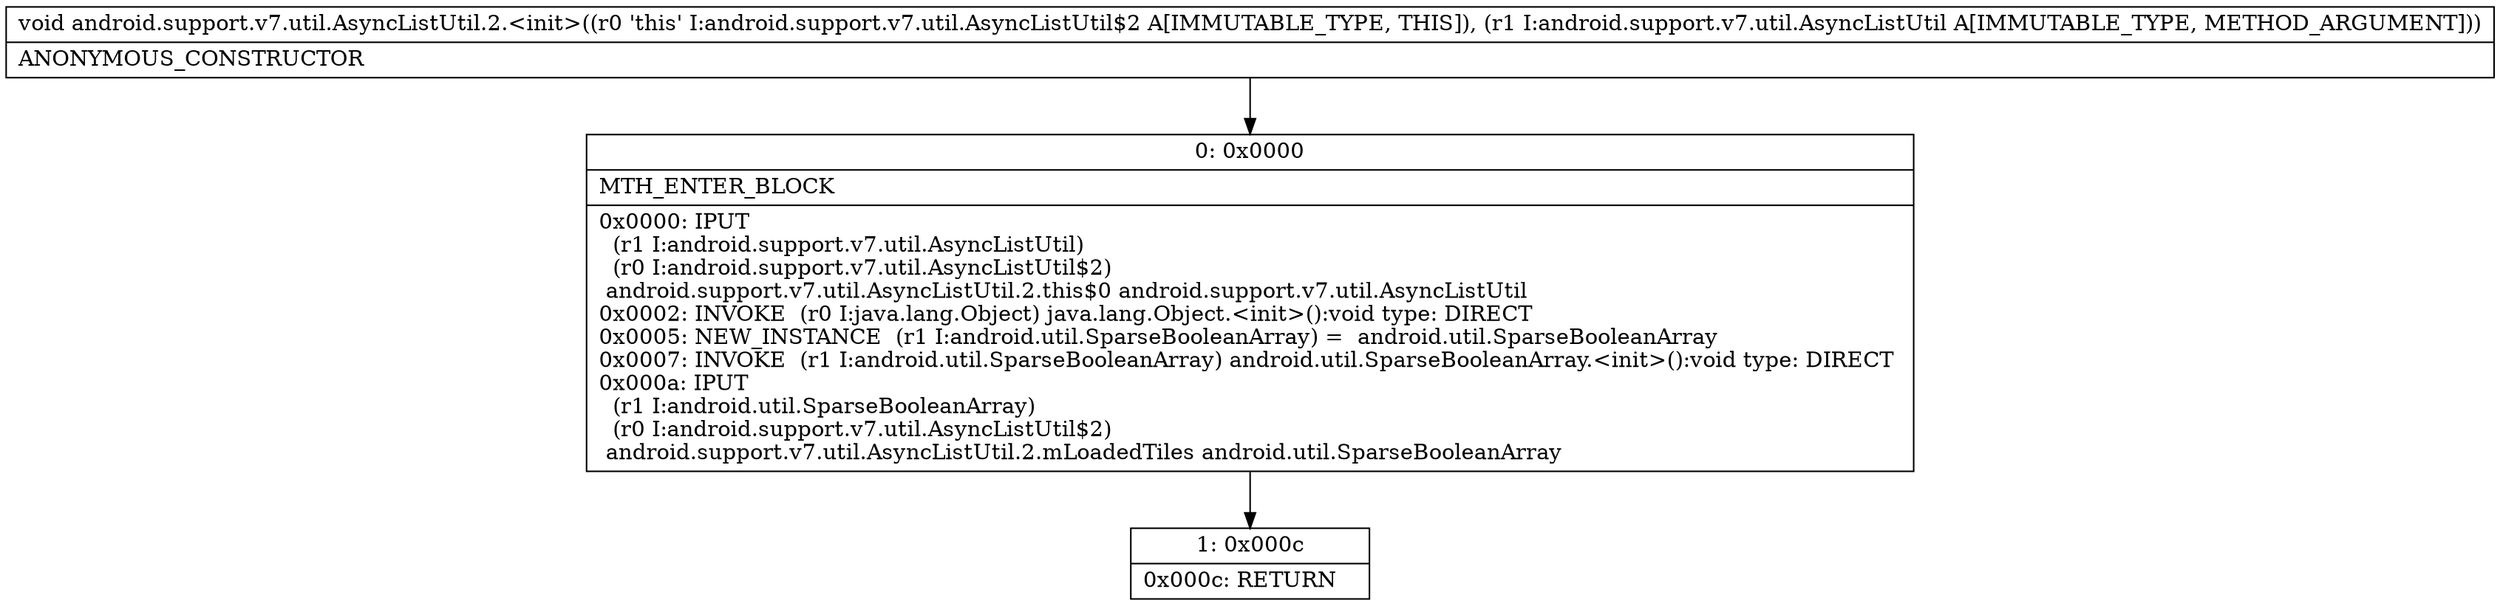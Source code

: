 digraph "CFG forandroid.support.v7.util.AsyncListUtil.2.\<init\>(Landroid\/support\/v7\/util\/AsyncListUtil;)V" {
Node_0 [shape=record,label="{0\:\ 0x0000|MTH_ENTER_BLOCK\l|0x0000: IPUT  \l  (r1 I:android.support.v7.util.AsyncListUtil)\l  (r0 I:android.support.v7.util.AsyncListUtil$2)\l android.support.v7.util.AsyncListUtil.2.this$0 android.support.v7.util.AsyncListUtil \l0x0002: INVOKE  (r0 I:java.lang.Object) java.lang.Object.\<init\>():void type: DIRECT \l0x0005: NEW_INSTANCE  (r1 I:android.util.SparseBooleanArray) =  android.util.SparseBooleanArray \l0x0007: INVOKE  (r1 I:android.util.SparseBooleanArray) android.util.SparseBooleanArray.\<init\>():void type: DIRECT \l0x000a: IPUT  \l  (r1 I:android.util.SparseBooleanArray)\l  (r0 I:android.support.v7.util.AsyncListUtil$2)\l android.support.v7.util.AsyncListUtil.2.mLoadedTiles android.util.SparseBooleanArray \l}"];
Node_1 [shape=record,label="{1\:\ 0x000c|0x000c: RETURN   \l}"];
MethodNode[shape=record,label="{void android.support.v7.util.AsyncListUtil.2.\<init\>((r0 'this' I:android.support.v7.util.AsyncListUtil$2 A[IMMUTABLE_TYPE, THIS]), (r1 I:android.support.v7.util.AsyncListUtil A[IMMUTABLE_TYPE, METHOD_ARGUMENT]))  | ANONYMOUS_CONSTRUCTOR\l}"];
MethodNode -> Node_0;
Node_0 -> Node_1;
}

